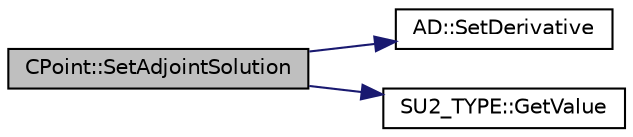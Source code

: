 digraph "CPoint::SetAdjointSolution"
{
  edge [fontname="Helvetica",fontsize="10",labelfontname="Helvetica",labelfontsize="10"];
  node [fontname="Helvetica",fontsize="10",shape=record];
  rankdir="LR";
  Node1952 [label="CPoint::SetAdjointSolution",height=0.2,width=0.4,color="black", fillcolor="grey75", style="filled", fontcolor="black"];
  Node1952 -> Node1953 [color="midnightblue",fontsize="10",style="solid",fontname="Helvetica"];
  Node1953 [label="AD::SetDerivative",height=0.2,width=0.4,color="black", fillcolor="white", style="filled",URL="$namespace_a_d.html#a49a954dc442cd06cc43cd61a451d76e5",tooltip="Sets the adjoint value at index to val. "];
  Node1952 -> Node1954 [color="midnightblue",fontsize="10",style="solid",fontname="Helvetica"];
  Node1954 [label="SU2_TYPE::GetValue",height=0.2,width=0.4,color="black", fillcolor="white", style="filled",URL="$namespace_s_u2___t_y_p_e.html#a0ed43473f5a450ce028d088427bf10cb",tooltip="Get the (primitive) value of the datatype (needs to be implemented for each new type). "];
}
